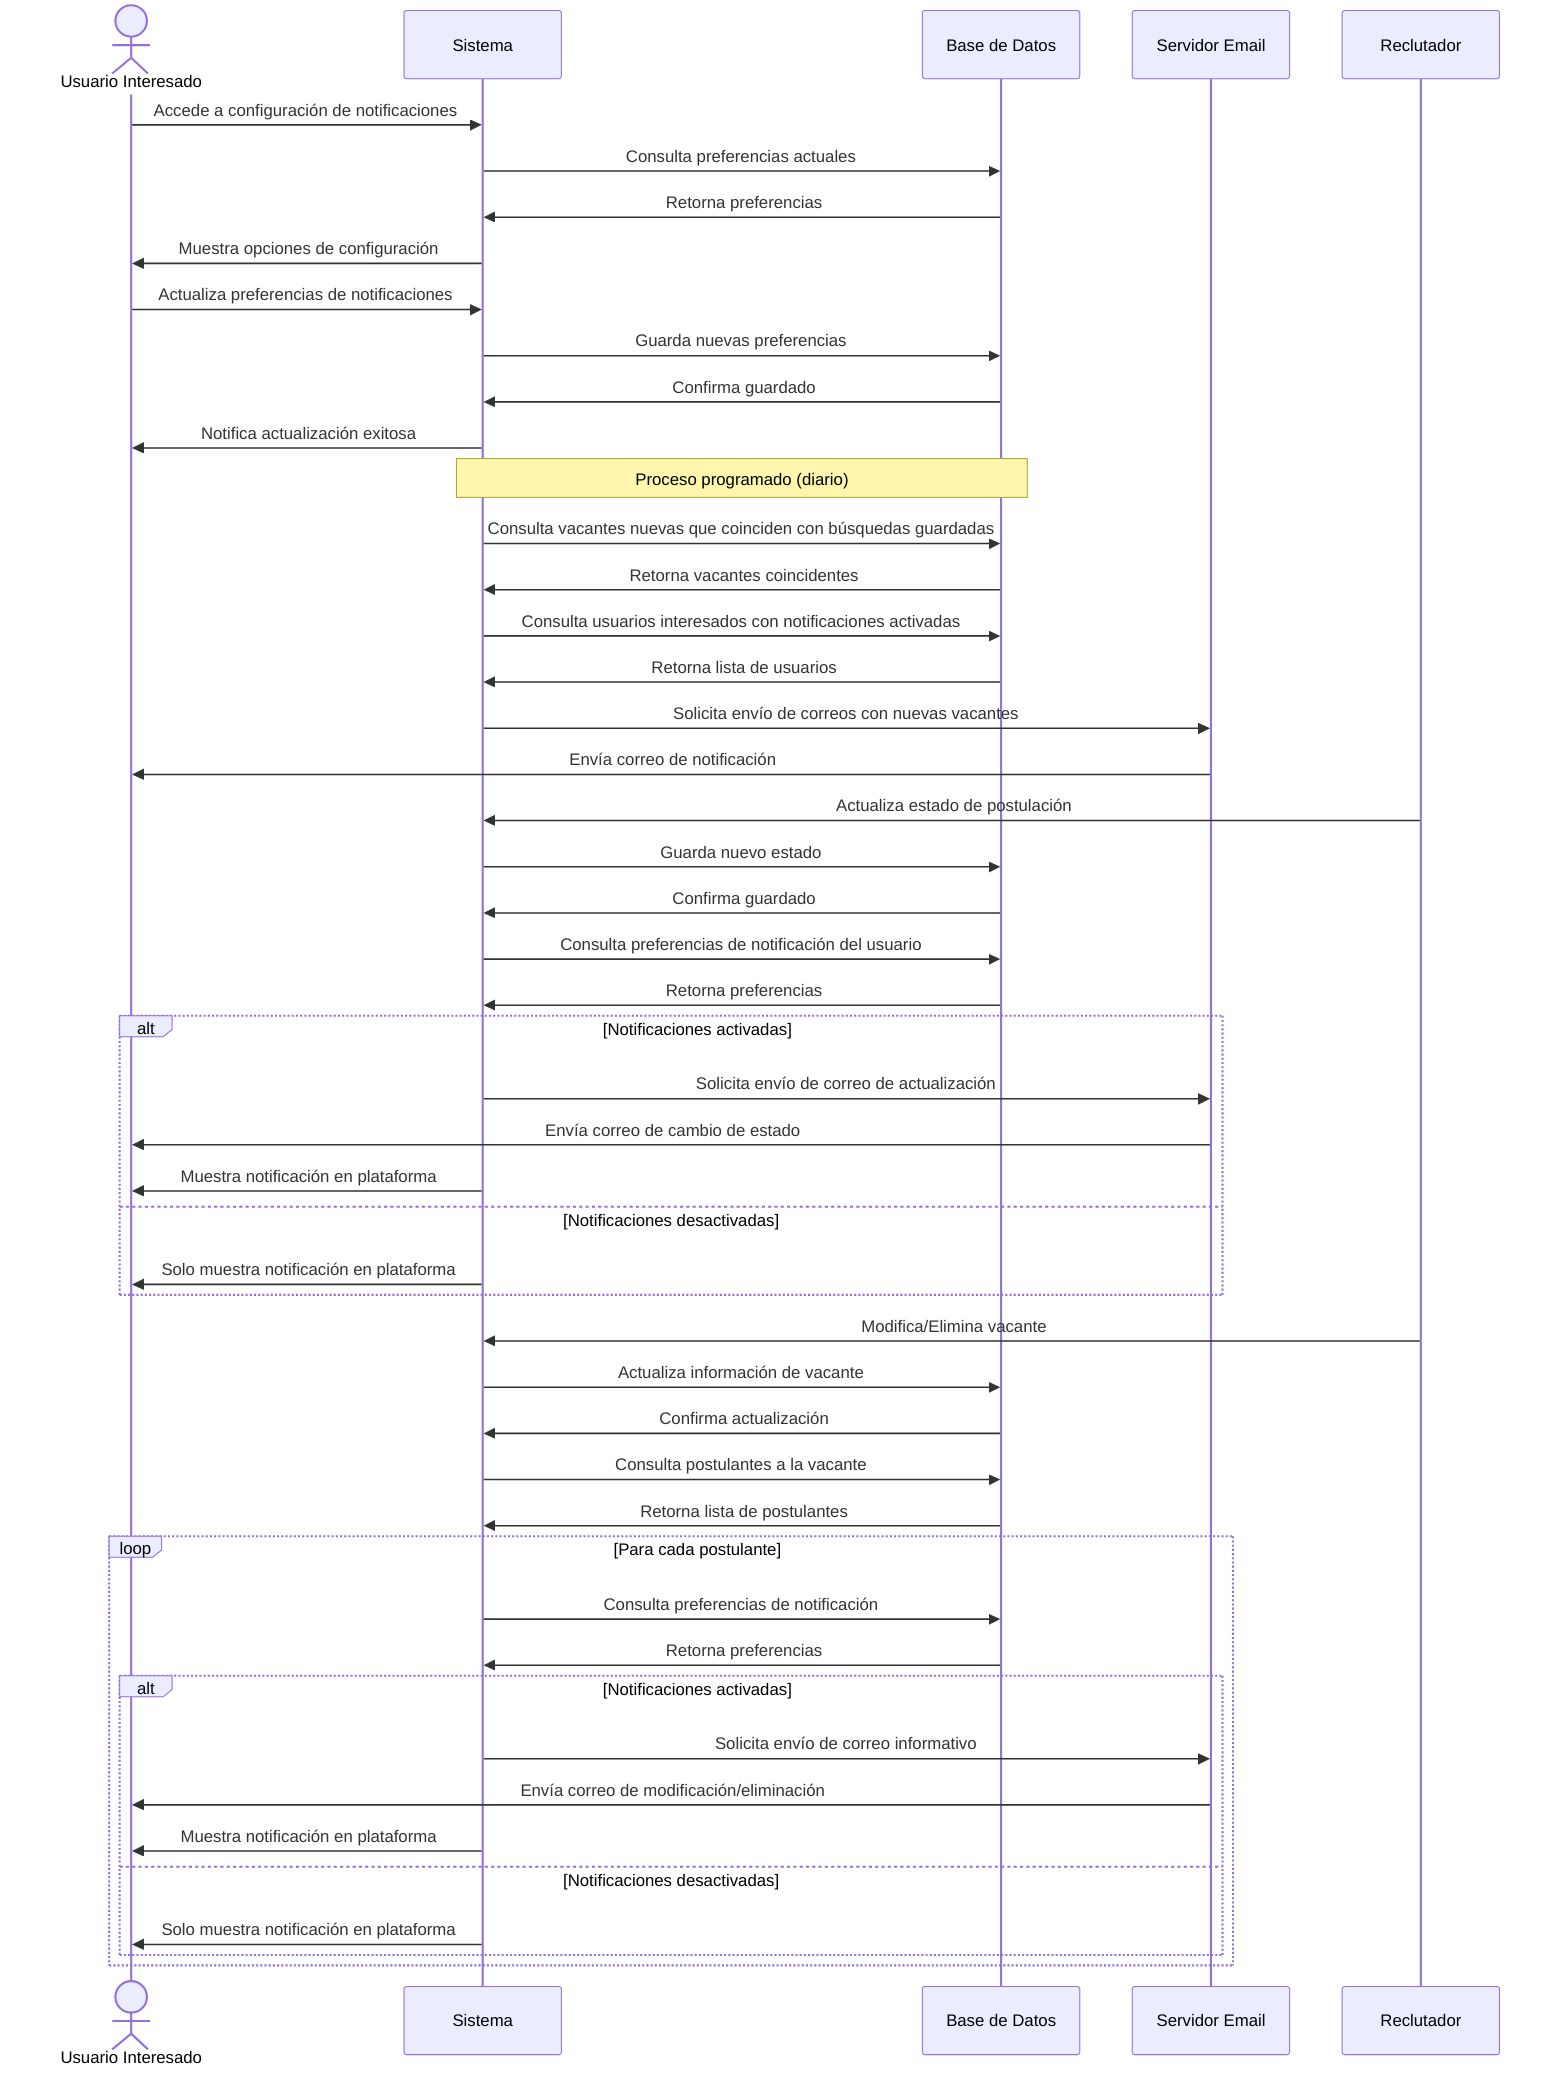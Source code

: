 sequenceDiagram
    actor UI as Usuario Interesado
    participant S as Sistema
    participant BD as Base de Datos
    participant E as Servidor Email
    participant R as Reclutador
    
    %% Configuración de notificaciones
    UI->>S: Accede a configuración de notificaciones
    S->>BD: Consulta preferencias actuales
    BD->>S: Retorna preferencias
    S->>UI: Muestra opciones de configuración
    UI->>S: Actualiza preferencias de notificaciones
    S->>BD: Guarda nuevas preferencias
    BD->>S: Confirma guardado
    S->>UI: Notifica actualización exitosa
    
    %% Notificación de nuevas vacantes (flujo automático)
    Note over S,BD: Proceso programado (diario)
    S->>BD: Consulta vacantes nuevas que coinciden con búsquedas guardadas
    BD->>S: Retorna vacantes coincidentes
    S->>BD: Consulta usuarios interesados con notificaciones activadas
    BD->>S: Retorna lista de usuarios
    S->>E: Solicita envío de correos con nuevas vacantes
    E->>UI: Envía correo de notificación
    
    %% Notificación de cambio de estado en postulación
    R->>S: Actualiza estado de postulación
    S->>BD: Guarda nuevo estado
    BD->>S: Confirma guardado
    S->>BD: Consulta preferencias de notificación del usuario
    BD->>S: Retorna preferencias
    
    alt Notificaciones activadas
        S->>E: Solicita envío de correo de actualización
        E->>UI: Envía correo de cambio de estado
        S->>UI: Muestra notificación en plataforma
    else Notificaciones desactivadas
        S->>UI: Solo muestra notificación en plataforma
    end
    
    %% Notificación de modificación de vacante postulada
    R->>S: Modifica/Elimina vacante
    S->>BD: Actualiza información de vacante
    BD->>S: Confirma actualización
    S->>BD: Consulta postulantes a la vacante
    BD->>S: Retorna lista de postulantes
    
    loop Para cada postulante
        S->>BD: Consulta preferencias de notificación
        BD->>S: Retorna preferencias
        
        alt Notificaciones activadas
            S->>E: Solicita envío de correo informativo
            E->>UI: Envía correo de modificación/eliminación
            S->>UI: Muestra notificación en plataforma
        else Notificaciones desactivadas
            S->>UI: Solo muestra notificación en plataforma
        end
    end